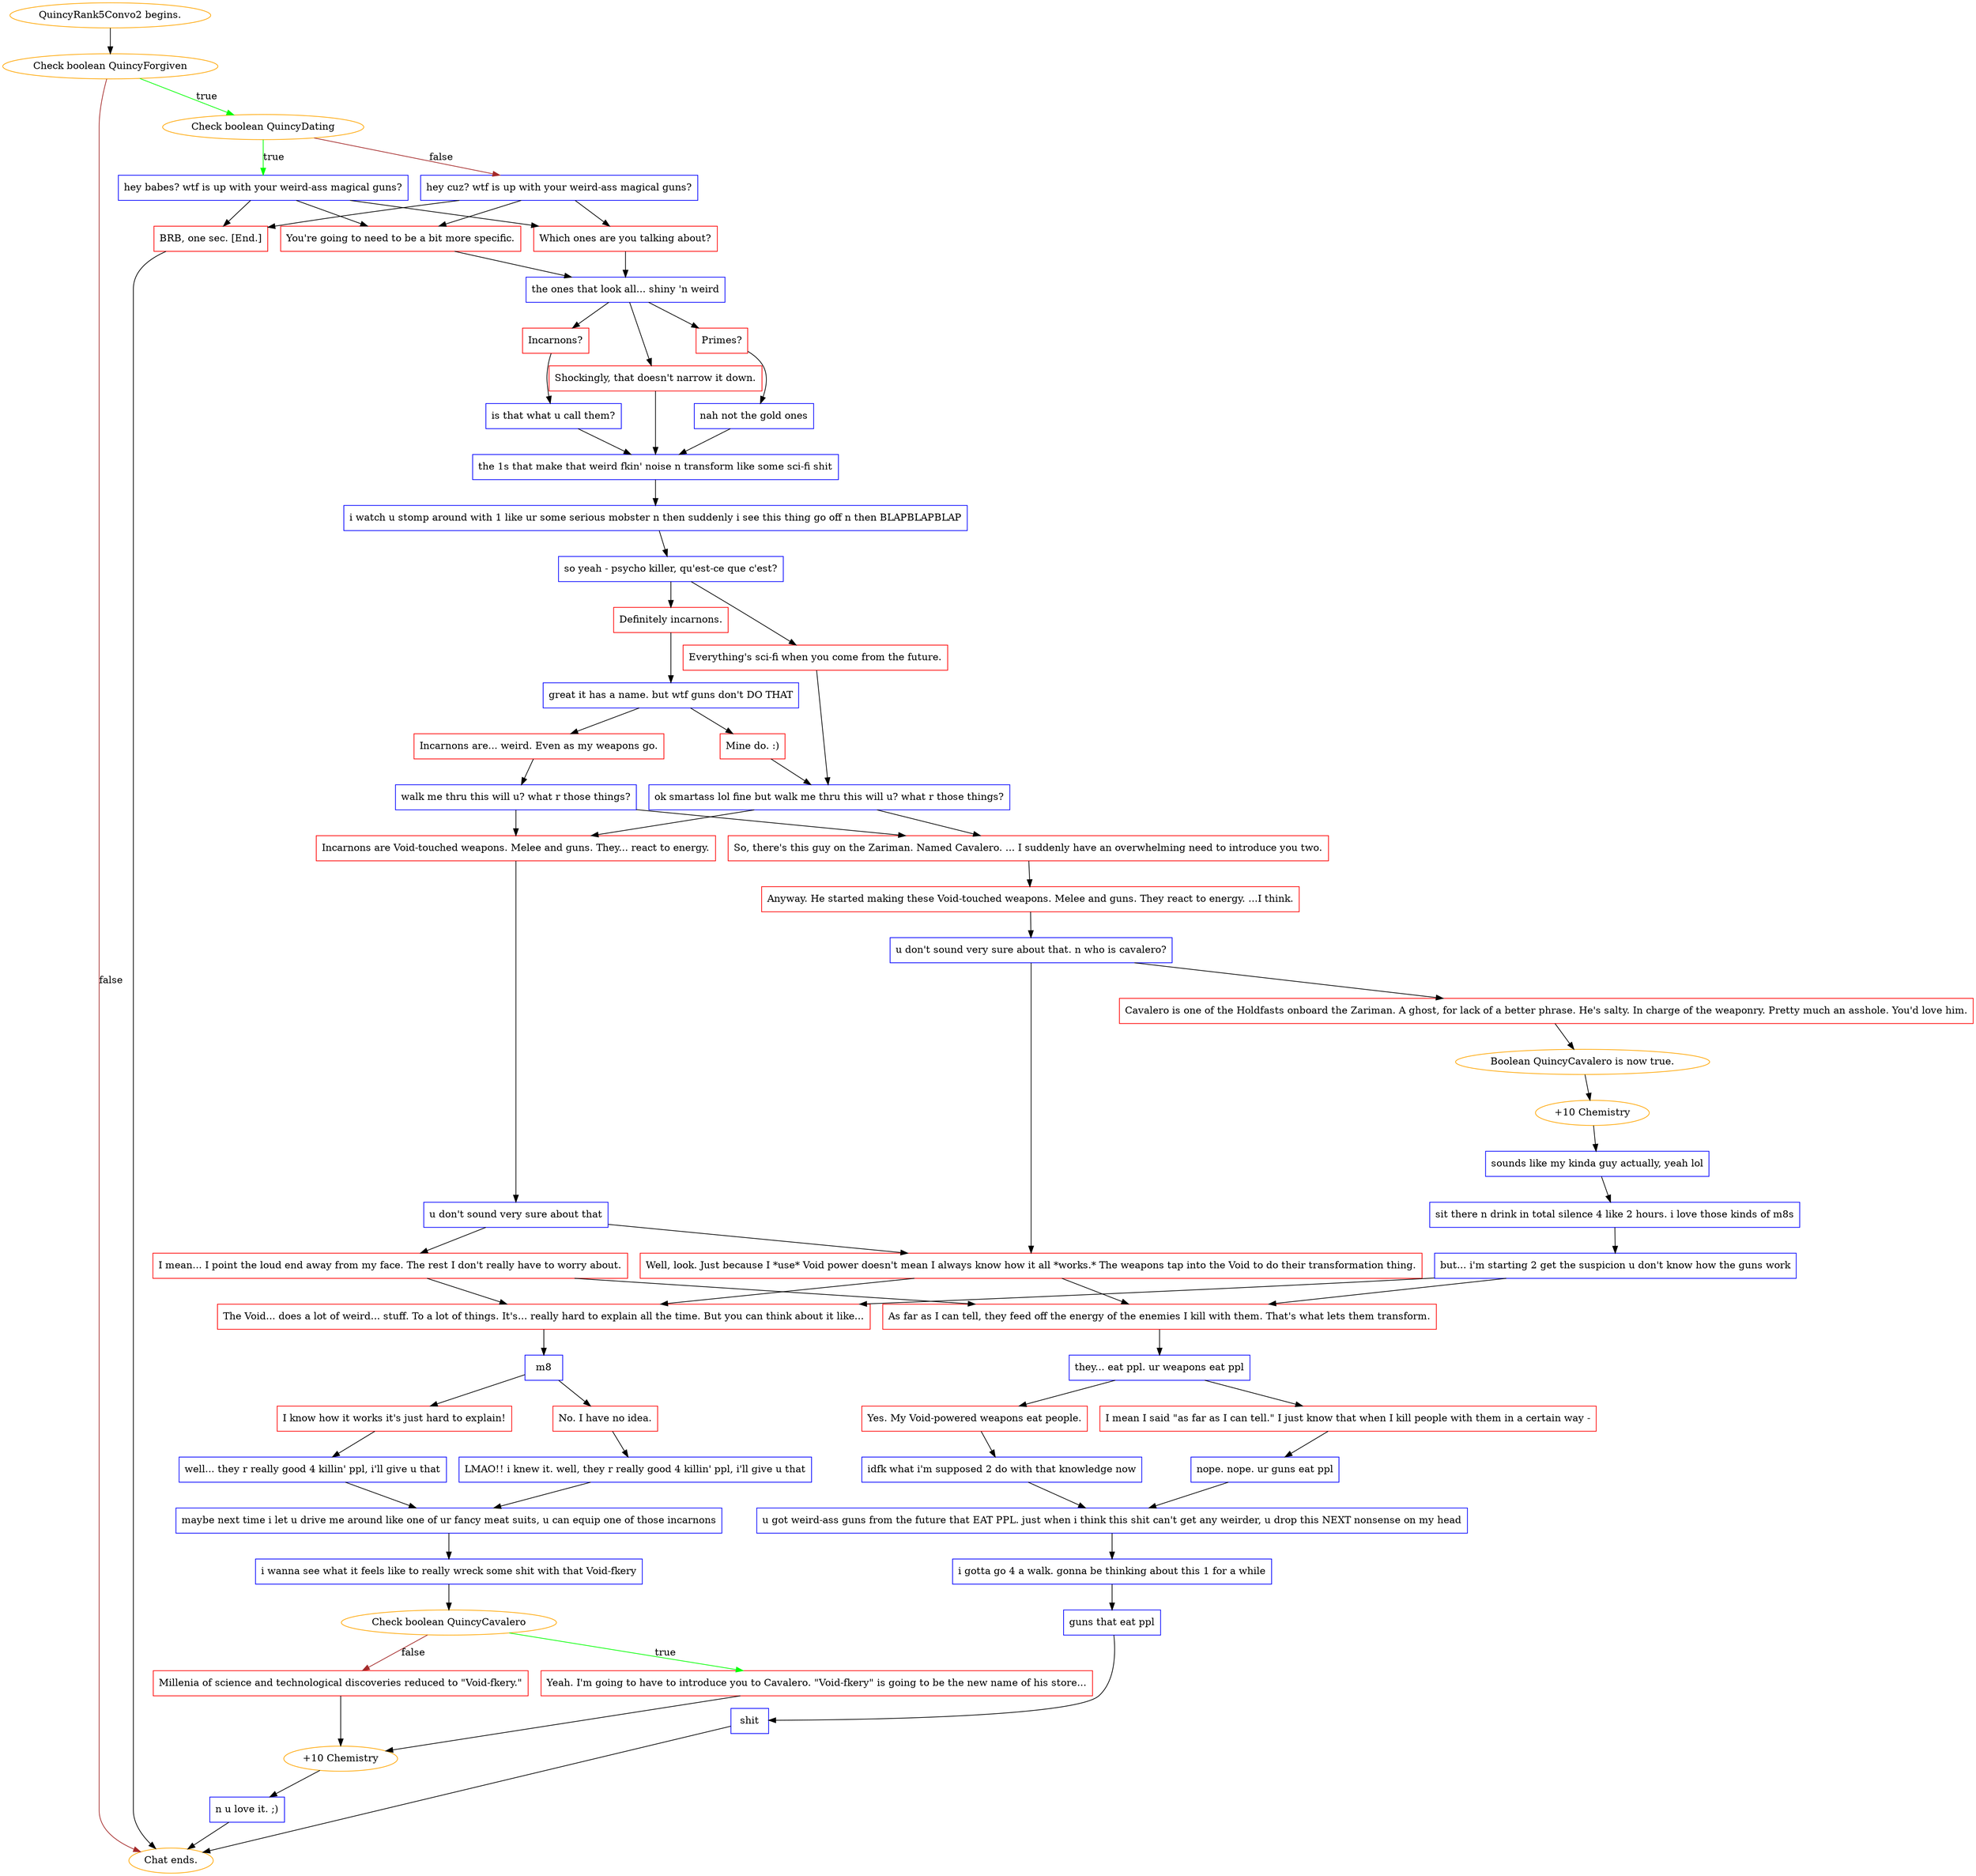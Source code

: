 digraph {
	"QuincyRank5Convo2 begins." [color=orange];
		"QuincyRank5Convo2 begins." -> 3121;
	3121 [label="Check boolean QuincyForgiven",color=orange];
		3121 -> 3123 [label=true,color=green];
		3121 -> "Chat ends." [label=false,color=brown];
	3123 [label="Check boolean QuincyDating",color=orange];
		3123 -> 3124 [label=true,color=green];
		3123 -> 3125 [label=false,color=brown];
	"Chat ends." [color=orange];
	3124 [label="hey babes? wtf is up with your weird-ass magical guns?",shape=box,color=blue];
		3124 -> 3126;
		3124 -> 3127;
		3124 -> 3128;
	3125 [label="hey cuz? wtf is up with your weird-ass magical guns?",shape=box,color=blue];
		3125 -> 3126;
		3125 -> 3127;
		3125 -> 3128;
	3126 [label="Which ones are you talking about?",shape=box,color=red];
		3126 -> 3130;
	3127 [label="You're going to need to be a bit more specific.",shape=box,color=red];
		3127 -> 3130;
	3128 [label="BRB, one sec. [End.]",shape=box,color=red];
		3128 -> "Chat ends.";
	3130 [label="the ones that look all... shiny 'n weird",shape=box,color=blue];
		3130 -> 3133;
		3130 -> 3132;
		3130 -> 3131;
	3133 [label="Shockingly, that doesn't narrow it down.",shape=box,color=red];
		3133 -> 3137;
	3132 [label="Primes?",shape=box,color=red];
		3132 -> 3134;
	3131 [label="Incarnons?",shape=box,color=red];
		3131 -> 3136;
	3137 [label="the 1s that make that weird fkin' noise n transform like some sci-fi shit",shape=box,color=blue];
		3137 -> 3138;
	3134 [label="nah not the gold ones",shape=box,color=blue];
		3134 -> 3137;
	3136 [label="is that what u call them?",shape=box,color=blue];
		3136 -> 3137;
	3138 [label="i watch u stomp around with 1 like ur some serious mobster n then suddenly i see this thing go off n then BLAPBLAPBLAP",shape=box,color=blue];
		3138 -> 3139;
	3139 [label="so yeah - psycho killer, qu'est-ce que c'est?",shape=box,color=blue];
		3139 -> 3140;
		3139 -> 3141;
	3140 [label="Definitely incarnons.",shape=box,color=red];
		3140 -> 3142;
	3141 [label="Everything's sci-fi when you come from the future.",shape=box,color=red];
		3141 -> 3146;
	3142 [label="great it has a name. but wtf guns don't DO THAT",shape=box,color=blue];
		3142 -> 3143;
		3142 -> 3144;
	3146 [label="ok smartass lol fine but walk me thru this will u? what r those things?",shape=box,color=blue];
		3146 -> 3147;
		3146 -> 3148;
	3143 [label="Incarnons are... weird. Even as my weapons go.",shape=box,color=red];
		3143 -> 3145;
	3144 [label="Mine do. :)",shape=box,color=red];
		3144 -> 3146;
	3147 [label="Incarnons are Void-touched weapons. Melee and guns. They... react to energy.",shape=box,color=red];
		3147 -> 3150;
	3148 [label="So, there's this guy on the Zariman. Named Cavalero. ... I suddenly have an overwhelming need to introduce you two.",shape=box,color=red];
		3148 -> 3149;
	3145 [label="walk me thru this will u? what r those things?",shape=box,color=blue];
		3145 -> 3147;
		3145 -> 3148;
	3150 [label="u don't sound very sure about that",shape=box,color=blue];
		3150 -> 3153;
		3150 -> 3152;
	3149 [label="Anyway. He started making these Void-touched weapons. Melee and guns. They react to energy. ...I think.",shape=box,color=red];
		3149 -> 3151;
	3153 [label="I mean... I point the loud end away from my face. The rest I don't really have to worry about.",shape=box,color=red];
		3153 -> 3161;
		3153 -> 3160;
	3152 [label="Well, look. Just because I *use* Void power doesn't mean I always know how it all *works.* The weapons tap into the Void to do their transformation thing.",shape=box,color=red];
		3152 -> 3161;
		3152 -> 3160;
	3151 [label="u don't sound very sure about that. n who is cavalero?",shape=box,color=blue];
		3151 -> 3152;
		3151 -> 3154;
	3161 [label="As far as I can tell, they feed off the energy of the enemies I kill with them. That's what lets them transform.",shape=box,color=red];
		3161 -> 3162;
	3160 [label="The Void... does a lot of weird... stuff. To a lot of things. It's... really hard to explain all the time. But you can think about it like...",shape=box,color=red];
		3160 -> 3163;
	3154 [label="Cavalero is one of the Holdfasts onboard the Zariman. A ghost, for lack of a better phrase. He's salty. In charge of the weaponry. Pretty much an asshole. You'd love him.",shape=box,color=red];
		3154 -> "/EE/Types/Engine/SetBooleanDialogueNode:QuincyCavalero:3179";
	3162 [label="they... eat ppl. ur weapons eat ppl",shape=box,color=blue];
		3162 -> 3164;
		3162 -> 3165;
	3163 [label="m8",shape=box,color=blue];
		3163 -> 3166;
		3163 -> 3167;
	"/EE/Types/Engine/SetBooleanDialogueNode:QuincyCavalero:3179" [label="Boolean QuincyCavalero is now true.",color=orange];
		"/EE/Types/Engine/SetBooleanDialogueNode:QuincyCavalero:3179" -> 3179;
	3164 [label="I mean I said \"as far as I can tell.\" I just know that when I kill people with them in a certain way -",shape=box,color=red];
		3164 -> 3170;
	3165 [label="Yes. My Void-powered weapons eat people.",shape=box,color=red];
		3165 -> 3171;
	3166 [label="No. I have no idea.",shape=box,color=red];
		3166 -> 3172;
	3167 [label="I know how it works it's just hard to explain!",shape=box,color=red];
		3167 -> 3173;
	3179 [label="+10 Chemistry",color=orange];
		3179 -> 3159;
	3170 [label="nope. nope. ur guns eat ppl",shape=box,color=blue];
		3170 -> 3174;
	3171 [label="idfk what i'm supposed 2 do with that knowledge now",shape=box,color=blue];
		3171 -> 3174;
	3172 [label="LMAO!! i knew it. well, they r really good 4 killin' ppl, i'll give u that",shape=box,color=blue];
		3172 -> 3175;
	3173 [label="well... they r really good 4 killin' ppl, i'll give u that",shape=box,color=blue];
		3173 -> 3175;
	3159 [label="sounds like my kinda guy actually, yeah lol",shape=box,color=blue];
		3159 -> 3158;
	3174 [label="u got weird-ass guns from the future that EAT PPL. just when i think this shit can't get any weirder, u drop this NEXT nonsense on my head",shape=box,color=blue];
		3174 -> 3176;
	3175 [label="maybe next time i let u drive me around like one of ur fancy meat suits, u can equip one of those incarnons",shape=box,color=blue];
		3175 -> 3181;
	3158 [label="sit there n drink in total silence 4 like 2 hours. i love those kinds of m8s",shape=box,color=blue];
		3158 -> 3157;
	3176 [label="i gotta go 4 a walk. gonna be thinking about this 1 for a while",shape=box,color=blue];
		3176 -> 3177;
	3181 [label="i wanna see what it feels like to really wreck some shit with that Void-fkery",shape=box,color=blue];
		3181 -> 3182;
	3157 [label="but... i'm starting 2 get the suspicion u don't know how the guns work",shape=box,color=blue];
		3157 -> 3161;
		3157 -> 3160;
	3177 [label="guns that eat ppl",shape=box,color=blue];
		3177 -> 3178;
	3182 [label="Check boolean QuincyCavalero",color=orange];
		3182 -> 3183 [label=true,color=green];
		3182 -> 3184 [label=false,color=brown];
	3178 [label="shit",shape=box,color=blue];
		3178 -> "Chat ends.";
	3183 [label="Yeah. I'm going to have to introduce you to Cavalero. \"Void-fkery\" is going to be the new name of his store...",shape=box,color=red];
		3183 -> 3185;
	3184 [label="Millenia of science and technological discoveries reduced to \"Void-fkery.\"",shape=box,color=red];
		3184 -> 3185;
	3185 [label="+10 Chemistry",color=orange];
		3185 -> 3186;
	3186 [label="n u love it. ;)",shape=box,color=blue];
		3186 -> "Chat ends.";
}
